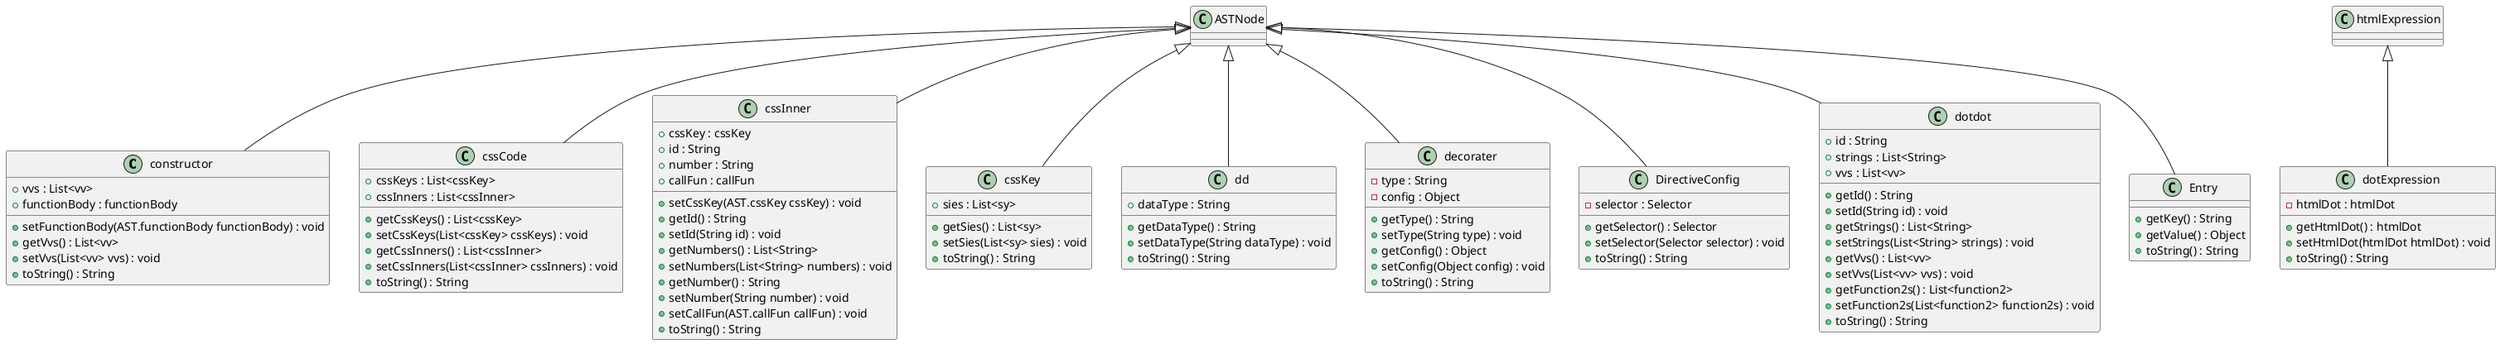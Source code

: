 @startuml
class constructor {
    + vvs : List<vv>
    + functionBody : functionBody
    + setFunctionBody(AST.functionBody functionBody) : void
    + getVvs() : List<vv>
    + setVvs(List<vv> vvs) : void
    + toString() : String
}
ASTNode <|-- constructor
class cssCode {
    + cssKeys : List<cssKey>
    + cssInners : List<cssInner>
    + getCssKeys() : List<cssKey>
    + setCssKeys(List<cssKey> cssKeys) : void
    + getCssInners() : List<cssInner>
    + setCssInners(List<cssInner> cssInners) : void
    + toString() : String
}
ASTNode <|-- cssCode
class cssInner {
    + cssKey : cssKey
    + id : String
    + number : String
    + callFun : callFun
    + setCssKey(AST.cssKey cssKey) : void
    + getId() : String
    + setId(String id) : void
    + getNumbers() : List<String>
    + setNumbers(List<String> numbers) : void
    + getNumber() : String
    + setNumber(String number) : void
    + setCallFun(AST.callFun callFun) : void
    + toString() : String
}
ASTNode <|-- cssInner
class cssKey {
    + sies : List<sy>
    + getSies() : List<sy>
    + setSies(List<sy> sies) : void
    + toString() : String
}
ASTNode <|-- cssKey
class dd {
    + dataType : String
    + getDataType() : String
    + setDataType(String dataType) : void
    + toString() : String
}
ASTNode <|-- dd
class decorater {
    - type : String
    - config : Object
    + getType() : String
    + setType(String type) : void
    + getConfig() : Object
    + setConfig(Object config) : void
    + toString() : String
}
ASTNode <|-- decorater
class DirectiveConfig {
    - selector : Selector
    + getSelector() : Selector
    + setSelector(Selector selector) : void
    + toString() : String
}
ASTNode <|-- DirectiveConfig
class dotdot {
    + id : String
    + strings : List<String>
    + vvs : List<vv>
    + getId() : String
    + setId(String id) : void
    + getStrings() : List<String>
    + setStrings(List<String> strings) : void
    + getVvs() : List<vv>
    + setVvs(List<vv> vvs) : void
    + getFunction2s() : List<function2>
    + setFunction2s(List<function2> function2s) : void
    + toString() : String
}
ASTNode <|-- dotdot
class dotExpression {
    - htmlDot : htmlDot
    + getHtmlDot() : htmlDot
    + setHtmlDot(htmlDot htmlDot) : void
    + toString() : String
}
htmlExpression <|-- dotExpression
class Entry {
    + getKey() : String
    + getValue() : Object
    + toString() : String
}
ASTNode <|-- Entry
@enduml
